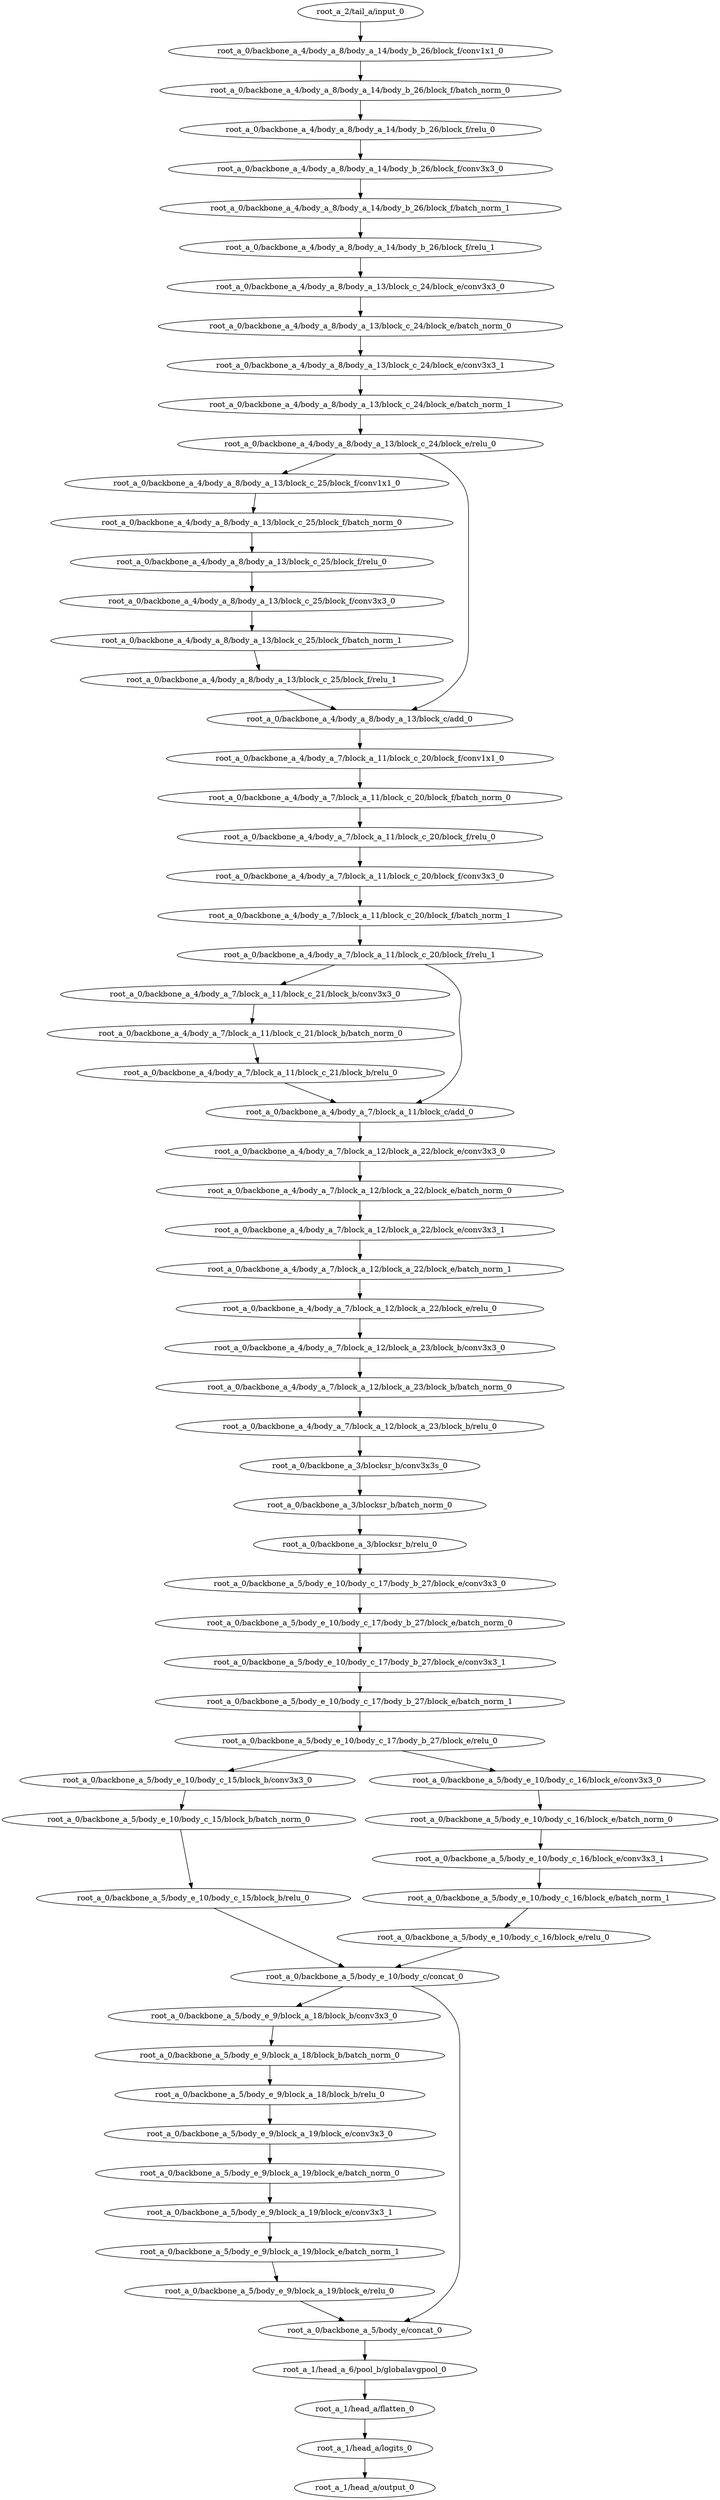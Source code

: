 digraph root_a {
	"root_a_2/tail_a/input_0"
	"root_a_0/backbone_a_4/body_a_8/body_a_14/body_b_26/block_f/conv1x1_0"
	"root_a_0/backbone_a_4/body_a_8/body_a_14/body_b_26/block_f/batch_norm_0"
	"root_a_0/backbone_a_4/body_a_8/body_a_14/body_b_26/block_f/relu_0"
	"root_a_0/backbone_a_4/body_a_8/body_a_14/body_b_26/block_f/conv3x3_0"
	"root_a_0/backbone_a_4/body_a_8/body_a_14/body_b_26/block_f/batch_norm_1"
	"root_a_0/backbone_a_4/body_a_8/body_a_14/body_b_26/block_f/relu_1"
	"root_a_0/backbone_a_4/body_a_8/body_a_13/block_c_24/block_e/conv3x3_0"
	"root_a_0/backbone_a_4/body_a_8/body_a_13/block_c_24/block_e/batch_norm_0"
	"root_a_0/backbone_a_4/body_a_8/body_a_13/block_c_24/block_e/conv3x3_1"
	"root_a_0/backbone_a_4/body_a_8/body_a_13/block_c_24/block_e/batch_norm_1"
	"root_a_0/backbone_a_4/body_a_8/body_a_13/block_c_24/block_e/relu_0"
	"root_a_0/backbone_a_4/body_a_8/body_a_13/block_c_25/block_f/conv1x1_0"
	"root_a_0/backbone_a_4/body_a_8/body_a_13/block_c_25/block_f/batch_norm_0"
	"root_a_0/backbone_a_4/body_a_8/body_a_13/block_c_25/block_f/relu_0"
	"root_a_0/backbone_a_4/body_a_8/body_a_13/block_c_25/block_f/conv3x3_0"
	"root_a_0/backbone_a_4/body_a_8/body_a_13/block_c_25/block_f/batch_norm_1"
	"root_a_0/backbone_a_4/body_a_8/body_a_13/block_c_25/block_f/relu_1"
	"root_a_0/backbone_a_4/body_a_8/body_a_13/block_c/add_0"
	"root_a_0/backbone_a_4/body_a_7/block_a_11/block_c_20/block_f/conv1x1_0"
	"root_a_0/backbone_a_4/body_a_7/block_a_11/block_c_20/block_f/batch_norm_0"
	"root_a_0/backbone_a_4/body_a_7/block_a_11/block_c_20/block_f/relu_0"
	"root_a_0/backbone_a_4/body_a_7/block_a_11/block_c_20/block_f/conv3x3_0"
	"root_a_0/backbone_a_4/body_a_7/block_a_11/block_c_20/block_f/batch_norm_1"
	"root_a_0/backbone_a_4/body_a_7/block_a_11/block_c_20/block_f/relu_1"
	"root_a_0/backbone_a_4/body_a_7/block_a_11/block_c_21/block_b/conv3x3_0"
	"root_a_0/backbone_a_4/body_a_7/block_a_11/block_c_21/block_b/batch_norm_0"
	"root_a_0/backbone_a_4/body_a_7/block_a_11/block_c_21/block_b/relu_0"
	"root_a_0/backbone_a_4/body_a_7/block_a_11/block_c/add_0"
	"root_a_0/backbone_a_4/body_a_7/block_a_12/block_a_22/block_e/conv3x3_0"
	"root_a_0/backbone_a_4/body_a_7/block_a_12/block_a_22/block_e/batch_norm_0"
	"root_a_0/backbone_a_4/body_a_7/block_a_12/block_a_22/block_e/conv3x3_1"
	"root_a_0/backbone_a_4/body_a_7/block_a_12/block_a_22/block_e/batch_norm_1"
	"root_a_0/backbone_a_4/body_a_7/block_a_12/block_a_22/block_e/relu_0"
	"root_a_0/backbone_a_4/body_a_7/block_a_12/block_a_23/block_b/conv3x3_0"
	"root_a_0/backbone_a_4/body_a_7/block_a_12/block_a_23/block_b/batch_norm_0"
	"root_a_0/backbone_a_4/body_a_7/block_a_12/block_a_23/block_b/relu_0"
	"root_a_0/backbone_a_3/blocksr_b/conv3x3s_0"
	"root_a_0/backbone_a_3/blocksr_b/batch_norm_0"
	"root_a_0/backbone_a_3/blocksr_b/relu_0"
	"root_a_0/backbone_a_5/body_e_10/body_c_17/body_b_27/block_e/conv3x3_0"
	"root_a_0/backbone_a_5/body_e_10/body_c_17/body_b_27/block_e/batch_norm_0"
	"root_a_0/backbone_a_5/body_e_10/body_c_17/body_b_27/block_e/conv3x3_1"
	"root_a_0/backbone_a_5/body_e_10/body_c_17/body_b_27/block_e/batch_norm_1"
	"root_a_0/backbone_a_5/body_e_10/body_c_17/body_b_27/block_e/relu_0"
	"root_a_0/backbone_a_5/body_e_10/body_c_15/block_b/conv3x3_0"
	"root_a_0/backbone_a_5/body_e_10/body_c_15/block_b/batch_norm_0"
	"root_a_0/backbone_a_5/body_e_10/body_c_15/block_b/relu_0"
	"root_a_0/backbone_a_5/body_e_10/body_c_16/block_e/conv3x3_0"
	"root_a_0/backbone_a_5/body_e_10/body_c_16/block_e/batch_norm_0"
	"root_a_0/backbone_a_5/body_e_10/body_c_16/block_e/conv3x3_1"
	"root_a_0/backbone_a_5/body_e_10/body_c_16/block_e/batch_norm_1"
	"root_a_0/backbone_a_5/body_e_10/body_c_16/block_e/relu_0"
	"root_a_0/backbone_a_5/body_e_10/body_c/concat_0"
	"root_a_0/backbone_a_5/body_e_9/block_a_18/block_b/conv3x3_0"
	"root_a_0/backbone_a_5/body_e_9/block_a_18/block_b/batch_norm_0"
	"root_a_0/backbone_a_5/body_e_9/block_a_18/block_b/relu_0"
	"root_a_0/backbone_a_5/body_e_9/block_a_19/block_e/conv3x3_0"
	"root_a_0/backbone_a_5/body_e_9/block_a_19/block_e/batch_norm_0"
	"root_a_0/backbone_a_5/body_e_9/block_a_19/block_e/conv3x3_1"
	"root_a_0/backbone_a_5/body_e_9/block_a_19/block_e/batch_norm_1"
	"root_a_0/backbone_a_5/body_e_9/block_a_19/block_e/relu_0"
	"root_a_0/backbone_a_5/body_e/concat_0"
	"root_a_1/head_a_6/pool_b/globalavgpool_0"
	"root_a_1/head_a/flatten_0"
	"root_a_1/head_a/logits_0"
	"root_a_1/head_a/output_0"

	"root_a_2/tail_a/input_0" -> "root_a_0/backbone_a_4/body_a_8/body_a_14/body_b_26/block_f/conv1x1_0"
	"root_a_0/backbone_a_4/body_a_8/body_a_14/body_b_26/block_f/conv1x1_0" -> "root_a_0/backbone_a_4/body_a_8/body_a_14/body_b_26/block_f/batch_norm_0"
	"root_a_0/backbone_a_4/body_a_8/body_a_14/body_b_26/block_f/batch_norm_0" -> "root_a_0/backbone_a_4/body_a_8/body_a_14/body_b_26/block_f/relu_0"
	"root_a_0/backbone_a_4/body_a_8/body_a_14/body_b_26/block_f/relu_0" -> "root_a_0/backbone_a_4/body_a_8/body_a_14/body_b_26/block_f/conv3x3_0"
	"root_a_0/backbone_a_4/body_a_8/body_a_14/body_b_26/block_f/conv3x3_0" -> "root_a_0/backbone_a_4/body_a_8/body_a_14/body_b_26/block_f/batch_norm_1"
	"root_a_0/backbone_a_4/body_a_8/body_a_14/body_b_26/block_f/batch_norm_1" -> "root_a_0/backbone_a_4/body_a_8/body_a_14/body_b_26/block_f/relu_1"
	"root_a_0/backbone_a_4/body_a_8/body_a_14/body_b_26/block_f/relu_1" -> "root_a_0/backbone_a_4/body_a_8/body_a_13/block_c_24/block_e/conv3x3_0"
	"root_a_0/backbone_a_4/body_a_8/body_a_13/block_c_24/block_e/conv3x3_0" -> "root_a_0/backbone_a_4/body_a_8/body_a_13/block_c_24/block_e/batch_norm_0"
	"root_a_0/backbone_a_4/body_a_8/body_a_13/block_c_24/block_e/batch_norm_0" -> "root_a_0/backbone_a_4/body_a_8/body_a_13/block_c_24/block_e/conv3x3_1"
	"root_a_0/backbone_a_4/body_a_8/body_a_13/block_c_24/block_e/conv3x3_1" -> "root_a_0/backbone_a_4/body_a_8/body_a_13/block_c_24/block_e/batch_norm_1"
	"root_a_0/backbone_a_4/body_a_8/body_a_13/block_c_24/block_e/batch_norm_1" -> "root_a_0/backbone_a_4/body_a_8/body_a_13/block_c_24/block_e/relu_0"
	"root_a_0/backbone_a_4/body_a_8/body_a_13/block_c_24/block_e/relu_0" -> "root_a_0/backbone_a_4/body_a_8/body_a_13/block_c_25/block_f/conv1x1_0"
	"root_a_0/backbone_a_4/body_a_8/body_a_13/block_c_25/block_f/conv1x1_0" -> "root_a_0/backbone_a_4/body_a_8/body_a_13/block_c_25/block_f/batch_norm_0"
	"root_a_0/backbone_a_4/body_a_8/body_a_13/block_c_25/block_f/batch_norm_0" -> "root_a_0/backbone_a_4/body_a_8/body_a_13/block_c_25/block_f/relu_0"
	"root_a_0/backbone_a_4/body_a_8/body_a_13/block_c_25/block_f/relu_0" -> "root_a_0/backbone_a_4/body_a_8/body_a_13/block_c_25/block_f/conv3x3_0"
	"root_a_0/backbone_a_4/body_a_8/body_a_13/block_c_25/block_f/conv3x3_0" -> "root_a_0/backbone_a_4/body_a_8/body_a_13/block_c_25/block_f/batch_norm_1"
	"root_a_0/backbone_a_4/body_a_8/body_a_13/block_c_25/block_f/batch_norm_1" -> "root_a_0/backbone_a_4/body_a_8/body_a_13/block_c_25/block_f/relu_1"
	"root_a_0/backbone_a_4/body_a_8/body_a_13/block_c_25/block_f/relu_1" -> "root_a_0/backbone_a_4/body_a_8/body_a_13/block_c/add_0"
	"root_a_0/backbone_a_4/body_a_8/body_a_13/block_c_24/block_e/relu_0" -> "root_a_0/backbone_a_4/body_a_8/body_a_13/block_c/add_0"
	"root_a_0/backbone_a_4/body_a_8/body_a_13/block_c/add_0" -> "root_a_0/backbone_a_4/body_a_7/block_a_11/block_c_20/block_f/conv1x1_0"
	"root_a_0/backbone_a_4/body_a_7/block_a_11/block_c_20/block_f/conv1x1_0" -> "root_a_0/backbone_a_4/body_a_7/block_a_11/block_c_20/block_f/batch_norm_0"
	"root_a_0/backbone_a_4/body_a_7/block_a_11/block_c_20/block_f/batch_norm_0" -> "root_a_0/backbone_a_4/body_a_7/block_a_11/block_c_20/block_f/relu_0"
	"root_a_0/backbone_a_4/body_a_7/block_a_11/block_c_20/block_f/relu_0" -> "root_a_0/backbone_a_4/body_a_7/block_a_11/block_c_20/block_f/conv3x3_0"
	"root_a_0/backbone_a_4/body_a_7/block_a_11/block_c_20/block_f/conv3x3_0" -> "root_a_0/backbone_a_4/body_a_7/block_a_11/block_c_20/block_f/batch_norm_1"
	"root_a_0/backbone_a_4/body_a_7/block_a_11/block_c_20/block_f/batch_norm_1" -> "root_a_0/backbone_a_4/body_a_7/block_a_11/block_c_20/block_f/relu_1"
	"root_a_0/backbone_a_4/body_a_7/block_a_11/block_c_20/block_f/relu_1" -> "root_a_0/backbone_a_4/body_a_7/block_a_11/block_c_21/block_b/conv3x3_0"
	"root_a_0/backbone_a_4/body_a_7/block_a_11/block_c_21/block_b/conv3x3_0" -> "root_a_0/backbone_a_4/body_a_7/block_a_11/block_c_21/block_b/batch_norm_0"
	"root_a_0/backbone_a_4/body_a_7/block_a_11/block_c_21/block_b/batch_norm_0" -> "root_a_0/backbone_a_4/body_a_7/block_a_11/block_c_21/block_b/relu_0"
	"root_a_0/backbone_a_4/body_a_7/block_a_11/block_c_20/block_f/relu_1" -> "root_a_0/backbone_a_4/body_a_7/block_a_11/block_c/add_0"
	"root_a_0/backbone_a_4/body_a_7/block_a_11/block_c_21/block_b/relu_0" -> "root_a_0/backbone_a_4/body_a_7/block_a_11/block_c/add_0"
	"root_a_0/backbone_a_4/body_a_7/block_a_11/block_c/add_0" -> "root_a_0/backbone_a_4/body_a_7/block_a_12/block_a_22/block_e/conv3x3_0"
	"root_a_0/backbone_a_4/body_a_7/block_a_12/block_a_22/block_e/conv3x3_0" -> "root_a_0/backbone_a_4/body_a_7/block_a_12/block_a_22/block_e/batch_norm_0"
	"root_a_0/backbone_a_4/body_a_7/block_a_12/block_a_22/block_e/batch_norm_0" -> "root_a_0/backbone_a_4/body_a_7/block_a_12/block_a_22/block_e/conv3x3_1"
	"root_a_0/backbone_a_4/body_a_7/block_a_12/block_a_22/block_e/conv3x3_1" -> "root_a_0/backbone_a_4/body_a_7/block_a_12/block_a_22/block_e/batch_norm_1"
	"root_a_0/backbone_a_4/body_a_7/block_a_12/block_a_22/block_e/batch_norm_1" -> "root_a_0/backbone_a_4/body_a_7/block_a_12/block_a_22/block_e/relu_0"
	"root_a_0/backbone_a_4/body_a_7/block_a_12/block_a_22/block_e/relu_0" -> "root_a_0/backbone_a_4/body_a_7/block_a_12/block_a_23/block_b/conv3x3_0"
	"root_a_0/backbone_a_4/body_a_7/block_a_12/block_a_23/block_b/conv3x3_0" -> "root_a_0/backbone_a_4/body_a_7/block_a_12/block_a_23/block_b/batch_norm_0"
	"root_a_0/backbone_a_4/body_a_7/block_a_12/block_a_23/block_b/batch_norm_0" -> "root_a_0/backbone_a_4/body_a_7/block_a_12/block_a_23/block_b/relu_0"
	"root_a_0/backbone_a_4/body_a_7/block_a_12/block_a_23/block_b/relu_0" -> "root_a_0/backbone_a_3/blocksr_b/conv3x3s_0"
	"root_a_0/backbone_a_3/blocksr_b/conv3x3s_0" -> "root_a_0/backbone_a_3/blocksr_b/batch_norm_0"
	"root_a_0/backbone_a_3/blocksr_b/batch_norm_0" -> "root_a_0/backbone_a_3/blocksr_b/relu_0"
	"root_a_0/backbone_a_3/blocksr_b/relu_0" -> "root_a_0/backbone_a_5/body_e_10/body_c_17/body_b_27/block_e/conv3x3_0"
	"root_a_0/backbone_a_5/body_e_10/body_c_17/body_b_27/block_e/conv3x3_0" -> "root_a_0/backbone_a_5/body_e_10/body_c_17/body_b_27/block_e/batch_norm_0"
	"root_a_0/backbone_a_5/body_e_10/body_c_17/body_b_27/block_e/batch_norm_0" -> "root_a_0/backbone_a_5/body_e_10/body_c_17/body_b_27/block_e/conv3x3_1"
	"root_a_0/backbone_a_5/body_e_10/body_c_17/body_b_27/block_e/conv3x3_1" -> "root_a_0/backbone_a_5/body_e_10/body_c_17/body_b_27/block_e/batch_norm_1"
	"root_a_0/backbone_a_5/body_e_10/body_c_17/body_b_27/block_e/batch_norm_1" -> "root_a_0/backbone_a_5/body_e_10/body_c_17/body_b_27/block_e/relu_0"
	"root_a_0/backbone_a_5/body_e_10/body_c_17/body_b_27/block_e/relu_0" -> "root_a_0/backbone_a_5/body_e_10/body_c_15/block_b/conv3x3_0"
	"root_a_0/backbone_a_5/body_e_10/body_c_15/block_b/conv3x3_0" -> "root_a_0/backbone_a_5/body_e_10/body_c_15/block_b/batch_norm_0"
	"root_a_0/backbone_a_5/body_e_10/body_c_15/block_b/batch_norm_0" -> "root_a_0/backbone_a_5/body_e_10/body_c_15/block_b/relu_0"
	"root_a_0/backbone_a_5/body_e_10/body_c_17/body_b_27/block_e/relu_0" -> "root_a_0/backbone_a_5/body_e_10/body_c_16/block_e/conv3x3_0"
	"root_a_0/backbone_a_5/body_e_10/body_c_16/block_e/conv3x3_0" -> "root_a_0/backbone_a_5/body_e_10/body_c_16/block_e/batch_norm_0"
	"root_a_0/backbone_a_5/body_e_10/body_c_16/block_e/batch_norm_0" -> "root_a_0/backbone_a_5/body_e_10/body_c_16/block_e/conv3x3_1"
	"root_a_0/backbone_a_5/body_e_10/body_c_16/block_e/conv3x3_1" -> "root_a_0/backbone_a_5/body_e_10/body_c_16/block_e/batch_norm_1"
	"root_a_0/backbone_a_5/body_e_10/body_c_16/block_e/batch_norm_1" -> "root_a_0/backbone_a_5/body_e_10/body_c_16/block_e/relu_0"
	"root_a_0/backbone_a_5/body_e_10/body_c_15/block_b/relu_0" -> "root_a_0/backbone_a_5/body_e_10/body_c/concat_0"
	"root_a_0/backbone_a_5/body_e_10/body_c_16/block_e/relu_0" -> "root_a_0/backbone_a_5/body_e_10/body_c/concat_0"
	"root_a_0/backbone_a_5/body_e_10/body_c/concat_0" -> "root_a_0/backbone_a_5/body_e_9/block_a_18/block_b/conv3x3_0"
	"root_a_0/backbone_a_5/body_e_9/block_a_18/block_b/conv3x3_0" -> "root_a_0/backbone_a_5/body_e_9/block_a_18/block_b/batch_norm_0"
	"root_a_0/backbone_a_5/body_e_9/block_a_18/block_b/batch_norm_0" -> "root_a_0/backbone_a_5/body_e_9/block_a_18/block_b/relu_0"
	"root_a_0/backbone_a_5/body_e_9/block_a_18/block_b/relu_0" -> "root_a_0/backbone_a_5/body_e_9/block_a_19/block_e/conv3x3_0"
	"root_a_0/backbone_a_5/body_e_9/block_a_19/block_e/conv3x3_0" -> "root_a_0/backbone_a_5/body_e_9/block_a_19/block_e/batch_norm_0"
	"root_a_0/backbone_a_5/body_e_9/block_a_19/block_e/batch_norm_0" -> "root_a_0/backbone_a_5/body_e_9/block_a_19/block_e/conv3x3_1"
	"root_a_0/backbone_a_5/body_e_9/block_a_19/block_e/conv3x3_1" -> "root_a_0/backbone_a_5/body_e_9/block_a_19/block_e/batch_norm_1"
	"root_a_0/backbone_a_5/body_e_9/block_a_19/block_e/batch_norm_1" -> "root_a_0/backbone_a_5/body_e_9/block_a_19/block_e/relu_0"
	"root_a_0/backbone_a_5/body_e_10/body_c/concat_0" -> "root_a_0/backbone_a_5/body_e/concat_0"
	"root_a_0/backbone_a_5/body_e_9/block_a_19/block_e/relu_0" -> "root_a_0/backbone_a_5/body_e/concat_0"
	"root_a_0/backbone_a_5/body_e/concat_0" -> "root_a_1/head_a_6/pool_b/globalavgpool_0"
	"root_a_1/head_a_6/pool_b/globalavgpool_0" -> "root_a_1/head_a/flatten_0"
	"root_a_1/head_a/flatten_0" -> "root_a_1/head_a/logits_0"
	"root_a_1/head_a/logits_0" -> "root_a_1/head_a/output_0"

}